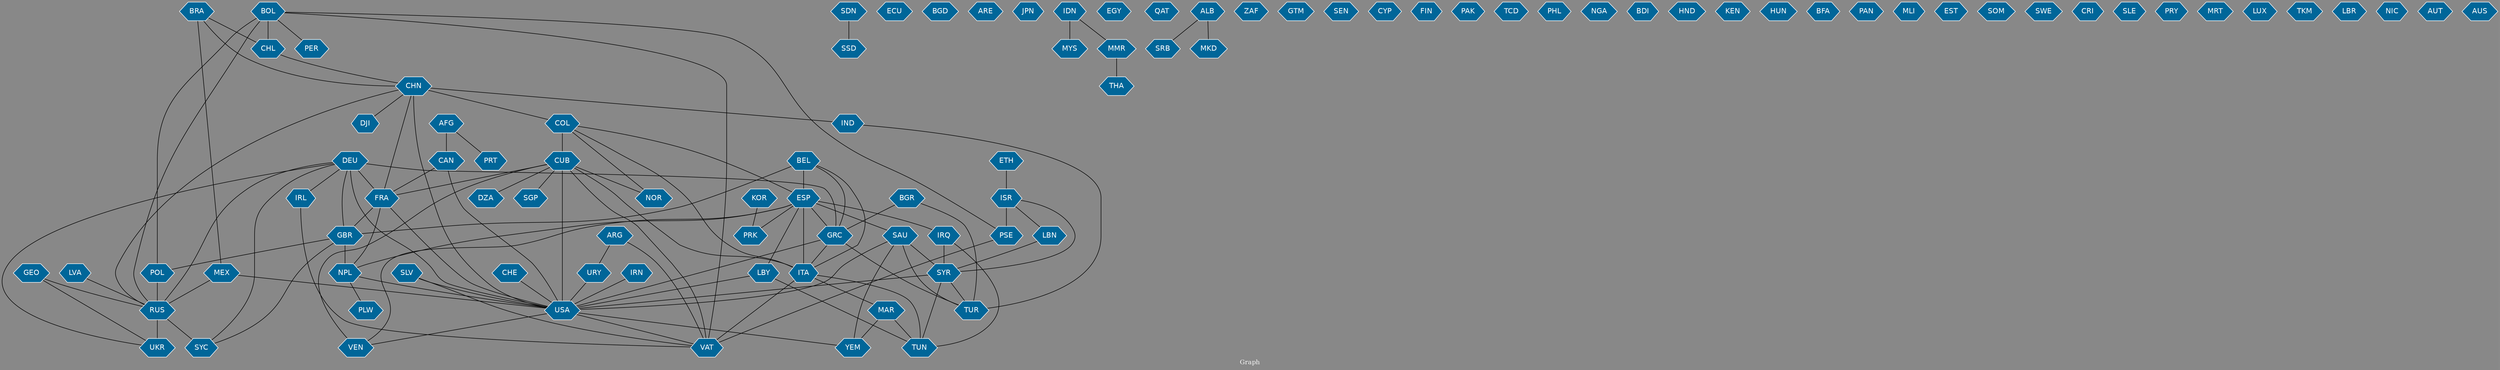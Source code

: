 // Countries together in item graph
graph {
	graph [bgcolor="#888888" fontcolor=white fontsize=12 label="Graph" outputorder=edgesfirst overlap=prism]
	node [color=white fillcolor="#006699" fontcolor=white fontname=Helvetica shape=hexagon style=filled]
	edge [arrowhead=open color=black fontcolor=white fontname=Courier fontsize=12]
		UKR [label=UKR]
		IRQ [label=IRQ]
		NPL [label=NPL]
		YEM [label=YEM]
		URY [label=URY]
		ARG [label=ARG]
		ISR [label=ISR]
		FRA [label=FRA]
		USA [label=USA]
		IRN [label=IRN]
		IND [label=IND]
		SLV [label=SLV]
		MAR [label=MAR]
		CHL [label=CHL]
		TUR [label=TUR]
		SYR [label=SYR]
		GBR [label=GBR]
		SSD [label=SSD]
		SDN [label=SDN]
		RUS [label=RUS]
		ESP [label=ESP]
		MEX [label=MEX]
		GRC [label=GRC]
		ECU [label=ECU]
		BGD [label=BGD]
		CHN [label=CHN]
		BRA [label=BRA]
		ARE [label=ARE]
		SGP [label=SGP]
		CUB [label=CUB]
		DEU [label=DEU]
		SYC [label=SYC]
		BEL [label=BEL]
		BOL [label=BOL]
		JPN [label=JPN]
		IDN [label=IDN]
		MYS [label=MYS]
		SAU [label=SAU]
		PRT [label=PRT]
		AFG [label=AFG]
		POL [label=POL]
		PSE [label=PSE]
		EGY [label=EGY]
		DJI [label=DJI]
		PER [label=PER]
		MMR [label=MMR]
		QAT [label=QAT]
		ITA [label=ITA]
		SRB [label=SRB]
		ALB [label=ALB]
		ZAF [label=ZAF]
		COL [label=COL]
		CAN [label=CAN]
		VAT [label=VAT]
		GTM [label=GTM]
		VEN [label=VEN]
		SEN [label=SEN]
		TUN [label=TUN]
		ETH [label=ETH]
		CYP [label=CYP]
		FIN [label=FIN]
		IRL [label=IRL]
		BGR [label=BGR]
		PAK [label=PAK]
		GEO [label=GEO]
		TCD [label=TCD]
		PHL [label=PHL]
		NGA [label=NGA]
		LVA [label=LVA]
		BDI [label=BDI]
		HND [label=HND]
		KOR [label=KOR]
		PRK [label=PRK]
		KEN [label=KEN]
		CHE [label=CHE]
		LBY [label=LBY]
		MKD [label=MKD]
		THA [label=THA]
		HUN [label=HUN]
		BFA [label=BFA]
		NOR [label=NOR]
		PAN [label=PAN]
		MLI [label=MLI]
		EST [label=EST]
		SOM [label=SOM]
		SWE [label=SWE]
		CRI [label=CRI]
		SLE [label=SLE]
		PRY [label=PRY]
		MRT [label=MRT]
		LUX [label=LUX]
		TKM [label=TKM]
		LBR [label=LBR]
		NIC [label=NIC]
		AUT [label=AUT]
		PLW [label=PLW]
		LBN [label=LBN]
		DZA [label=DZA]
		AUS [label=AUS]
			COL -- ESP [weight=1]
			IDN -- MYS [weight=3]
			ALB -- SRB [weight=1]
			SYR -- TUR [weight=2]
			USA -- VAT [weight=2]
			GRC -- USA [weight=1]
			FRA -- USA [weight=1]
			CAN -- USA [weight=2]
			SAU -- YEM [weight=10]
			NPL -- PLW [weight=1]
			URY -- USA [weight=2]
			MAR -- TUN [weight=3]
			LBY -- TUN [weight=1]
			IRL -- VAT [weight=1]
			DEU -- GBR [weight=1]
			ARG -- VAT [weight=1]
			CHE -- USA [weight=3]
			PSE -- VAT [weight=4]
			BEL -- GRC [weight=2]
			SAU -- TUR [weight=1]
			LBY -- USA [weight=1]
			SDN -- SSD [weight=1]
			USA -- YEM [weight=1]
			ESP -- PRK [weight=1]
			ARG -- URY [weight=1]
			SAU -- SYR [weight=1]
			ISR -- LBN [weight=1]
			DEU -- IRL [weight=2]
			IND -- TUR [weight=1]
			KOR -- PRK [weight=1]
			DEU -- RUS [weight=4]
			COL -- CUB [weight=3]
			BRA -- MEX [weight=3]
			CHN -- USA [weight=8]
			ESP -- SAU [weight=1]
			GRC -- TUR [weight=1]
			AFG -- CAN [weight=2]
			CHN -- COL [weight=2]
			SLV -- VAT [weight=2]
			LVA -- RUS [weight=1]
			ESP -- NPL [weight=15]
			CHN -- IND [weight=4]
			MMR -- THA [weight=1]
			CHL -- CHN [weight=1]
			SLV -- USA [weight=1]
			LBN -- SYR [weight=1]
			CUB -- VAT [weight=12]
			IRQ -- SYR [weight=3]
			BOL -- POL [weight=2]
			CHN -- FRA [weight=1]
			BEL -- ITA [weight=1]
			DEU -- GRC [weight=2]
			DEU -- SYC [weight=1]
			COL -- NOR [weight=1]
			BOL -- VAT [weight=1]
			BEL -- GBR [weight=2]
			COL -- ITA [weight=1]
			BGR -- TUR [weight=1]
			CUB -- ITA [weight=1]
			DEU -- FRA [weight=3]
			CUB -- DZA [weight=1]
			ISR -- PSE [weight=14]
			GBR -- NPL [weight=1]
			FRA -- GBR [weight=3]
			ESP -- GRC [weight=2]
			MEX -- RUS [weight=1]
			ALB -- MKD [weight=1]
			ESP -- ITA [weight=3]
			BRA -- CHL [weight=1]
			ESP -- VEN [weight=2]
			CHN -- RUS [weight=1]
			ITA -- MAR [weight=3]
			MEX -- USA [weight=4]
			AFG -- PRT [weight=1]
			CAN -- FRA [weight=1]
			ETH -- ISR [weight=5]
			RUS -- UKR [weight=12]
			IDN -- MMR [weight=1]
			IRN -- USA [weight=6]
			GEO -- UKR [weight=1]
			GBR -- POL [weight=2]
			GBR -- SYC [weight=2]
			BOL -- PER [weight=3]
			BOL -- RUS [weight=2]
			POL -- RUS [weight=3]
			FRA -- NPL [weight=1]
			CUB -- SGP [weight=1]
			RUS -- SYC [weight=5]
			GEO -- RUS [weight=1]
			CUB -- VEN [weight=4]
			ITA -- TUN [weight=4]
			GRC -- ITA [weight=2]
			SYR -- USA [weight=3]
			DEU -- UKR [weight=1]
			CUB -- FRA [weight=8]
			SYR -- TUN [weight=1]
			ISR -- SYR [weight=1]
			BGR -- GRC [weight=1]
			ESP -- LBY [weight=1]
			IRQ -- TUN [weight=1]
			MAR -- YEM [weight=1]
			ITA -- VAT [weight=1]
			CHN -- DJI [weight=1]
			DEU -- USA [weight=5]
			USA -- VEN [weight=2]
			CUB -- USA [weight=15]
			BOL -- PSE [weight=1]
			ESP -- IRQ [weight=1]
			BOL -- CHL [weight=5]
			BEL -- ESP [weight=4]
			BRA -- CHN [weight=3]
			CUB -- NOR [weight=1]
			NPL -- USA [weight=1]
			SAU -- USA [weight=2]
}